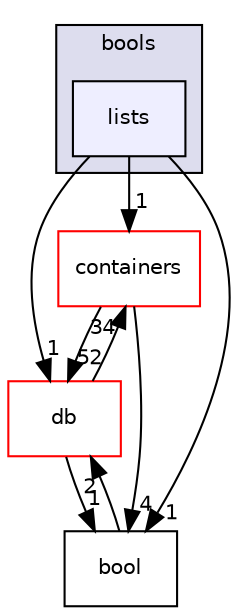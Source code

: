 digraph "src/OpenFOAM/primitives/bools/lists" {
  bgcolor=transparent;
  compound=true
  node [ fontsize="10", fontname="Helvetica"];
  edge [ labelfontsize="10", labelfontname="Helvetica"];
  subgraph clusterdir_a082e25d5e52ccf3d098e28b00b761b2 {
    graph [ bgcolor="#ddddee", pencolor="black", label="bools" fontname="Helvetica", fontsize="10", URL="dir_a082e25d5e52ccf3d098e28b00b761b2.html"]
  dir_0c075e68499f2ceb3da6fe95813da813 [shape=box, label="lists", style="filled", fillcolor="#eeeeff", pencolor="black", URL="dir_0c075e68499f2ceb3da6fe95813da813.html"];
  }
  dir_19d0872053bde092be81d7fe3f56cbf7 [shape=box label="containers" color="red" URL="dir_19d0872053bde092be81d7fe3f56cbf7.html"];
  dir_63c634f7a7cfd679ac26c67fb30fc32f [shape=box label="db" color="red" URL="dir_63c634f7a7cfd679ac26c67fb30fc32f.html"];
  dir_dfea02e4c07783fd1810acf1b0315fa4 [shape=box label="bool" URL="dir_dfea02e4c07783fd1810acf1b0315fa4.html"];
  dir_19d0872053bde092be81d7fe3f56cbf7->dir_63c634f7a7cfd679ac26c67fb30fc32f [headlabel="52", labeldistance=1.5 headhref="dir_001903_001954.html"];
  dir_19d0872053bde092be81d7fe3f56cbf7->dir_dfea02e4c07783fd1810acf1b0315fa4 [headlabel="4", labeldistance=1.5 headhref="dir_001903_002328.html"];
  dir_63c634f7a7cfd679ac26c67fb30fc32f->dir_19d0872053bde092be81d7fe3f56cbf7 [headlabel="34", labeldistance=1.5 headhref="dir_001954_001903.html"];
  dir_63c634f7a7cfd679ac26c67fb30fc32f->dir_dfea02e4c07783fd1810acf1b0315fa4 [headlabel="1", labeldistance=1.5 headhref="dir_001954_002328.html"];
  dir_0c075e68499f2ceb3da6fe95813da813->dir_19d0872053bde092be81d7fe3f56cbf7 [headlabel="1", labeldistance=1.5 headhref="dir_002329_001903.html"];
  dir_0c075e68499f2ceb3da6fe95813da813->dir_63c634f7a7cfd679ac26c67fb30fc32f [headlabel="1", labeldistance=1.5 headhref="dir_002329_001954.html"];
  dir_0c075e68499f2ceb3da6fe95813da813->dir_dfea02e4c07783fd1810acf1b0315fa4 [headlabel="1", labeldistance=1.5 headhref="dir_002329_002328.html"];
  dir_dfea02e4c07783fd1810acf1b0315fa4->dir_63c634f7a7cfd679ac26c67fb30fc32f [headlabel="2", labeldistance=1.5 headhref="dir_002328_001954.html"];
}
